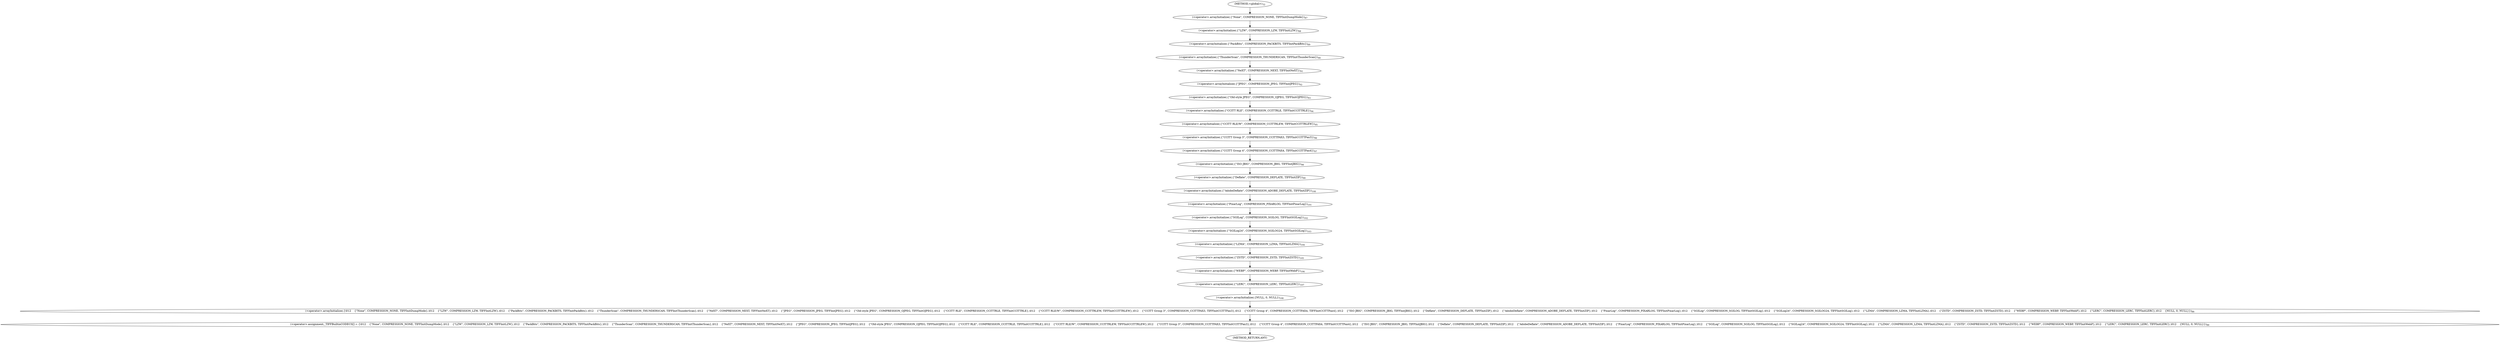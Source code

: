 digraph "&lt;global&gt;" {  
"28977" [label = <(&lt;operator&gt;.assignment,_TIFFBuiltinCODECS[] = {\012    {&quot;None&quot;, COMPRESSION_NONE, TIFFInitDumpMode},\012    {&quot;LZW&quot;, COMPRESSION_LZW, TIFFInitLZW},\012    {&quot;PackBits&quot;, COMPRESSION_PACKBITS, TIFFInitPackBits},\012    {&quot;ThunderScan&quot;, COMPRESSION_THUNDERSCAN, TIFFInitThunderScan},\012    {&quot;NeXT&quot;, COMPRESSION_NEXT, TIFFInitNeXT},\012    {&quot;JPEG&quot;, COMPRESSION_JPEG, TIFFInitJPEG},\012    {&quot;Old-style JPEG&quot;, COMPRESSION_OJPEG, TIFFInitOJPEG},\012    {&quot;CCITT RLE&quot;, COMPRESSION_CCITTRLE, TIFFInitCCITTRLE},\012    {&quot;CCITT RLE/W&quot;, COMPRESSION_CCITTRLEW, TIFFInitCCITTRLEW},\012    {&quot;CCITT Group 3&quot;, COMPRESSION_CCITTFAX3, TIFFInitCCITTFax3},\012    {&quot;CCITT Group 4&quot;, COMPRESSION_CCITTFAX4, TIFFInitCCITTFax4},\012    {&quot;ISO JBIG&quot;, COMPRESSION_JBIG, TIFFInitJBIG},\012    {&quot;Deflate&quot;, COMPRESSION_DEFLATE, TIFFInitZIP},\012    {&quot;AdobeDeflate&quot;, COMPRESSION_ADOBE_DEFLATE, TIFFInitZIP},\012    {&quot;PixarLog&quot;, COMPRESSION_PIXARLOG, TIFFInitPixarLog},\012    {&quot;SGILog&quot;, COMPRESSION_SGILOG, TIFFInitSGILog},\012    {&quot;SGILog24&quot;, COMPRESSION_SGILOG24, TIFFInitSGILog},\012    {&quot;LZMA&quot;, COMPRESSION_LZMA, TIFFInitLZMA},\012    {&quot;ZSTD&quot;, COMPRESSION_ZSTD, TIFFInitZSTD},\012    {&quot;WEBP&quot;, COMPRESSION_WEBP, TIFFInitWebP},\012    {&quot;LERC&quot;, COMPRESSION_LERC, TIFFInitLERC},\012    {NULL, 0, NULL}})<SUB>86</SUB>> ]
"28979" [label = <(&lt;operator&gt;.arrayInitializer,{\012    {&quot;None&quot;, COMPRESSION_NONE, TIFFInitDumpMode},\012    {&quot;LZW&quot;, COMPRESSION_LZW, TIFFInitLZW},\012    {&quot;PackBits&quot;, COMPRESSION_PACKBITS, TIFFInitPackBits},\012    {&quot;ThunderScan&quot;, COMPRESSION_THUNDERSCAN, TIFFInitThunderScan},\012    {&quot;NeXT&quot;, COMPRESSION_NEXT, TIFFInitNeXT},\012    {&quot;JPEG&quot;, COMPRESSION_JPEG, TIFFInitJPEG},\012    {&quot;Old-style JPEG&quot;, COMPRESSION_OJPEG, TIFFInitOJPEG},\012    {&quot;CCITT RLE&quot;, COMPRESSION_CCITTRLE, TIFFInitCCITTRLE},\012    {&quot;CCITT RLE/W&quot;, COMPRESSION_CCITTRLEW, TIFFInitCCITTRLEW},\012    {&quot;CCITT Group 3&quot;, COMPRESSION_CCITTFAX3, TIFFInitCCITTFax3},\012    {&quot;CCITT Group 4&quot;, COMPRESSION_CCITTFAX4, TIFFInitCCITTFax4},\012    {&quot;ISO JBIG&quot;, COMPRESSION_JBIG, TIFFInitJBIG},\012    {&quot;Deflate&quot;, COMPRESSION_DEFLATE, TIFFInitZIP},\012    {&quot;AdobeDeflate&quot;, COMPRESSION_ADOBE_DEFLATE, TIFFInitZIP},\012    {&quot;PixarLog&quot;, COMPRESSION_PIXARLOG, TIFFInitPixarLog},\012    {&quot;SGILog&quot;, COMPRESSION_SGILOG, TIFFInitSGILog},\012    {&quot;SGILog24&quot;, COMPRESSION_SGILOG24, TIFFInitSGILog},\012    {&quot;LZMA&quot;, COMPRESSION_LZMA, TIFFInitLZMA},\012    {&quot;ZSTD&quot;, COMPRESSION_ZSTD, TIFFInitZSTD},\012    {&quot;WEBP&quot;, COMPRESSION_WEBP, TIFFInitWebP},\012    {&quot;LERC&quot;, COMPRESSION_LERC, TIFFInitLERC},\012    {NULL, 0, NULL}})<SUB>86</SUB>> ]
"28980" [label = <(&lt;operator&gt;.arrayInitializer,{&quot;None&quot;, COMPRESSION_NONE, TIFFInitDumpMode})<SUB>87</SUB>> ]
"28984" [label = <(&lt;operator&gt;.arrayInitializer,{&quot;LZW&quot;, COMPRESSION_LZW, TIFFInitLZW})<SUB>88</SUB>> ]
"28988" [label = <(&lt;operator&gt;.arrayInitializer,{&quot;PackBits&quot;, COMPRESSION_PACKBITS, TIFFInitPackBits})<SUB>89</SUB>> ]
"28992" [label = <(&lt;operator&gt;.arrayInitializer,{&quot;ThunderScan&quot;, COMPRESSION_THUNDERSCAN, TIFFInitThunderScan})<SUB>90</SUB>> ]
"28996" [label = <(&lt;operator&gt;.arrayInitializer,{&quot;NeXT&quot;, COMPRESSION_NEXT, TIFFInitNeXT})<SUB>91</SUB>> ]
"29000" [label = <(&lt;operator&gt;.arrayInitializer,{&quot;JPEG&quot;, COMPRESSION_JPEG, TIFFInitJPEG})<SUB>92</SUB>> ]
"29004" [label = <(&lt;operator&gt;.arrayInitializer,{&quot;Old-style JPEG&quot;, COMPRESSION_OJPEG, TIFFInitOJPEG})<SUB>93</SUB>> ]
"29008" [label = <(&lt;operator&gt;.arrayInitializer,{&quot;CCITT RLE&quot;, COMPRESSION_CCITTRLE, TIFFInitCCITTRLE})<SUB>94</SUB>> ]
"29012" [label = <(&lt;operator&gt;.arrayInitializer,{&quot;CCITT RLE/W&quot;, COMPRESSION_CCITTRLEW, TIFFInitCCITTRLEW})<SUB>95</SUB>> ]
"29016" [label = <(&lt;operator&gt;.arrayInitializer,{&quot;CCITT Group 3&quot;, COMPRESSION_CCITTFAX3, TIFFInitCCITTFax3})<SUB>96</SUB>> ]
"29020" [label = <(&lt;operator&gt;.arrayInitializer,{&quot;CCITT Group 4&quot;, COMPRESSION_CCITTFAX4, TIFFInitCCITTFax4})<SUB>97</SUB>> ]
"29024" [label = <(&lt;operator&gt;.arrayInitializer,{&quot;ISO JBIG&quot;, COMPRESSION_JBIG, TIFFInitJBIG})<SUB>98</SUB>> ]
"29028" [label = <(&lt;operator&gt;.arrayInitializer,{&quot;Deflate&quot;, COMPRESSION_DEFLATE, TIFFInitZIP})<SUB>99</SUB>> ]
"29032" [label = <(&lt;operator&gt;.arrayInitializer,{&quot;AdobeDeflate&quot;, COMPRESSION_ADOBE_DEFLATE, TIFFInitZIP})<SUB>100</SUB>> ]
"29036" [label = <(&lt;operator&gt;.arrayInitializer,{&quot;PixarLog&quot;, COMPRESSION_PIXARLOG, TIFFInitPixarLog})<SUB>101</SUB>> ]
"29040" [label = <(&lt;operator&gt;.arrayInitializer,{&quot;SGILog&quot;, COMPRESSION_SGILOG, TIFFInitSGILog})<SUB>102</SUB>> ]
"29044" [label = <(&lt;operator&gt;.arrayInitializer,{&quot;SGILog24&quot;, COMPRESSION_SGILOG24, TIFFInitSGILog})<SUB>103</SUB>> ]
"29048" [label = <(&lt;operator&gt;.arrayInitializer,{&quot;LZMA&quot;, COMPRESSION_LZMA, TIFFInitLZMA})<SUB>104</SUB>> ]
"29052" [label = <(&lt;operator&gt;.arrayInitializer,{&quot;ZSTD&quot;, COMPRESSION_ZSTD, TIFFInitZSTD})<SUB>105</SUB>> ]
"29056" [label = <(&lt;operator&gt;.arrayInitializer,{&quot;WEBP&quot;, COMPRESSION_WEBP, TIFFInitWebP})<SUB>106</SUB>> ]
"29060" [label = <(&lt;operator&gt;.arrayInitializer,{&quot;LERC&quot;, COMPRESSION_LERC, TIFFInitLERC})<SUB>107</SUB>> ]
"29064" [label = <(&lt;operator&gt;.arrayInitializer,{NULL, 0, NULL})<SUB>108</SUB>> ]
"28969" [label = <(METHOD,&lt;global&gt;)<SUB>32</SUB>> ]
"29171" [label = <(METHOD_RETURN,ANY)> ]
  "28977" -> "29171" 
  "28979" -> "28977" 
  "28980" -> "28984" 
  "28984" -> "28988" 
  "28988" -> "28992" 
  "28992" -> "28996" 
  "28996" -> "29000" 
  "29000" -> "29004" 
  "29004" -> "29008" 
  "29008" -> "29012" 
  "29012" -> "29016" 
  "29016" -> "29020" 
  "29020" -> "29024" 
  "29024" -> "29028" 
  "29028" -> "29032" 
  "29032" -> "29036" 
  "29036" -> "29040" 
  "29040" -> "29044" 
  "29044" -> "29048" 
  "29048" -> "29052" 
  "29052" -> "29056" 
  "29056" -> "29060" 
  "29060" -> "29064" 
  "29064" -> "28979" 
  "28969" -> "28980" 
}
